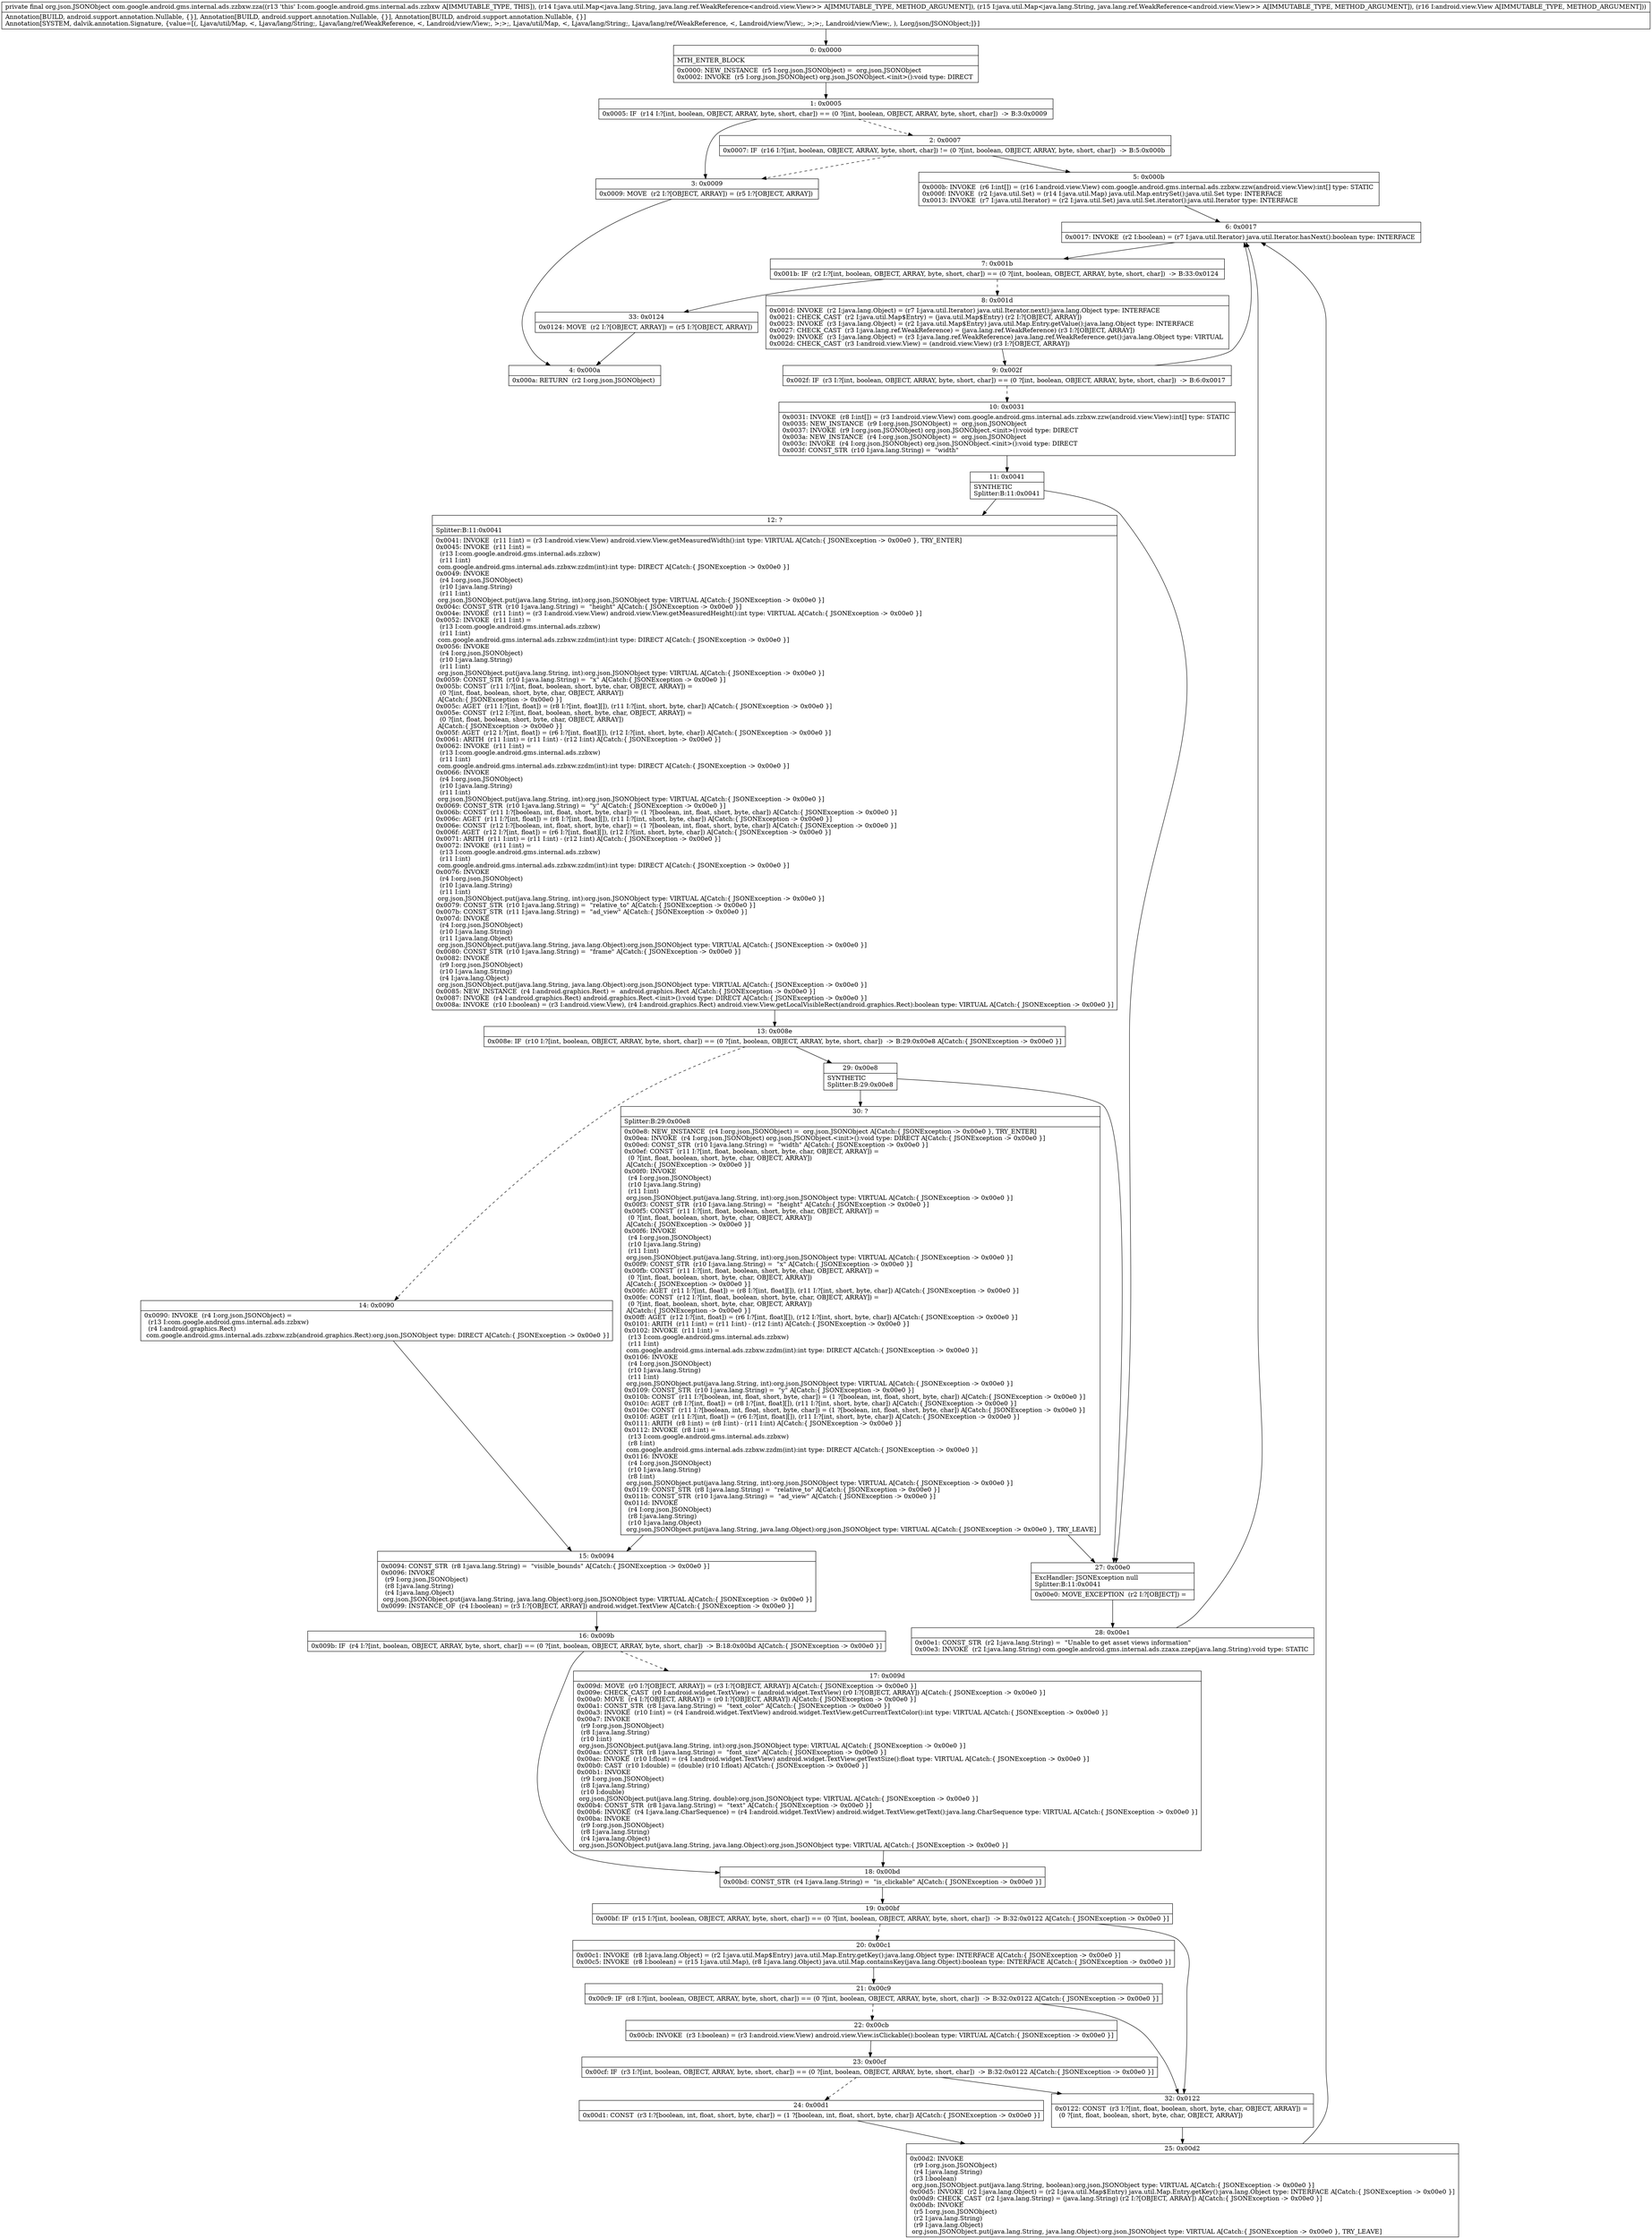 digraph "CFG forcom.google.android.gms.internal.ads.zzbxw.zza(Ljava\/util\/Map;Ljava\/util\/Map;Landroid\/view\/View;)Lorg\/json\/JSONObject;" {
Node_0 [shape=record,label="{0\:\ 0x0000|MTH_ENTER_BLOCK\l|0x0000: NEW_INSTANCE  (r5 I:org.json.JSONObject) =  org.json.JSONObject \l0x0002: INVOKE  (r5 I:org.json.JSONObject) org.json.JSONObject.\<init\>():void type: DIRECT \l}"];
Node_1 [shape=record,label="{1\:\ 0x0005|0x0005: IF  (r14 I:?[int, boolean, OBJECT, ARRAY, byte, short, char]) == (0 ?[int, boolean, OBJECT, ARRAY, byte, short, char])  \-\> B:3:0x0009 \l}"];
Node_2 [shape=record,label="{2\:\ 0x0007|0x0007: IF  (r16 I:?[int, boolean, OBJECT, ARRAY, byte, short, char]) != (0 ?[int, boolean, OBJECT, ARRAY, byte, short, char])  \-\> B:5:0x000b \l}"];
Node_3 [shape=record,label="{3\:\ 0x0009|0x0009: MOVE  (r2 I:?[OBJECT, ARRAY]) = (r5 I:?[OBJECT, ARRAY]) \l}"];
Node_4 [shape=record,label="{4\:\ 0x000a|0x000a: RETURN  (r2 I:org.json.JSONObject) \l}"];
Node_5 [shape=record,label="{5\:\ 0x000b|0x000b: INVOKE  (r6 I:int[]) = (r16 I:android.view.View) com.google.android.gms.internal.ads.zzbxw.zzw(android.view.View):int[] type: STATIC \l0x000f: INVOKE  (r2 I:java.util.Set) = (r14 I:java.util.Map) java.util.Map.entrySet():java.util.Set type: INTERFACE \l0x0013: INVOKE  (r7 I:java.util.Iterator) = (r2 I:java.util.Set) java.util.Set.iterator():java.util.Iterator type: INTERFACE \l}"];
Node_6 [shape=record,label="{6\:\ 0x0017|0x0017: INVOKE  (r2 I:boolean) = (r7 I:java.util.Iterator) java.util.Iterator.hasNext():boolean type: INTERFACE \l}"];
Node_7 [shape=record,label="{7\:\ 0x001b|0x001b: IF  (r2 I:?[int, boolean, OBJECT, ARRAY, byte, short, char]) == (0 ?[int, boolean, OBJECT, ARRAY, byte, short, char])  \-\> B:33:0x0124 \l}"];
Node_8 [shape=record,label="{8\:\ 0x001d|0x001d: INVOKE  (r2 I:java.lang.Object) = (r7 I:java.util.Iterator) java.util.Iterator.next():java.lang.Object type: INTERFACE \l0x0021: CHECK_CAST  (r2 I:java.util.Map$Entry) = (java.util.Map$Entry) (r2 I:?[OBJECT, ARRAY]) \l0x0023: INVOKE  (r3 I:java.lang.Object) = (r2 I:java.util.Map$Entry) java.util.Map.Entry.getValue():java.lang.Object type: INTERFACE \l0x0027: CHECK_CAST  (r3 I:java.lang.ref.WeakReference) = (java.lang.ref.WeakReference) (r3 I:?[OBJECT, ARRAY]) \l0x0029: INVOKE  (r3 I:java.lang.Object) = (r3 I:java.lang.ref.WeakReference) java.lang.ref.WeakReference.get():java.lang.Object type: VIRTUAL \l0x002d: CHECK_CAST  (r3 I:android.view.View) = (android.view.View) (r3 I:?[OBJECT, ARRAY]) \l}"];
Node_9 [shape=record,label="{9\:\ 0x002f|0x002f: IF  (r3 I:?[int, boolean, OBJECT, ARRAY, byte, short, char]) == (0 ?[int, boolean, OBJECT, ARRAY, byte, short, char])  \-\> B:6:0x0017 \l}"];
Node_10 [shape=record,label="{10\:\ 0x0031|0x0031: INVOKE  (r8 I:int[]) = (r3 I:android.view.View) com.google.android.gms.internal.ads.zzbxw.zzw(android.view.View):int[] type: STATIC \l0x0035: NEW_INSTANCE  (r9 I:org.json.JSONObject) =  org.json.JSONObject \l0x0037: INVOKE  (r9 I:org.json.JSONObject) org.json.JSONObject.\<init\>():void type: DIRECT \l0x003a: NEW_INSTANCE  (r4 I:org.json.JSONObject) =  org.json.JSONObject \l0x003c: INVOKE  (r4 I:org.json.JSONObject) org.json.JSONObject.\<init\>():void type: DIRECT \l0x003f: CONST_STR  (r10 I:java.lang.String) =  \"width\" \l}"];
Node_11 [shape=record,label="{11\:\ 0x0041|SYNTHETIC\lSplitter:B:11:0x0041\l}"];
Node_12 [shape=record,label="{12\:\ ?|Splitter:B:11:0x0041\l|0x0041: INVOKE  (r11 I:int) = (r3 I:android.view.View) android.view.View.getMeasuredWidth():int type: VIRTUAL A[Catch:\{ JSONException \-\> 0x00e0 \}, TRY_ENTER]\l0x0045: INVOKE  (r11 I:int) = \l  (r13 I:com.google.android.gms.internal.ads.zzbxw)\l  (r11 I:int)\l com.google.android.gms.internal.ads.zzbxw.zzdm(int):int type: DIRECT A[Catch:\{ JSONException \-\> 0x00e0 \}]\l0x0049: INVOKE  \l  (r4 I:org.json.JSONObject)\l  (r10 I:java.lang.String)\l  (r11 I:int)\l org.json.JSONObject.put(java.lang.String, int):org.json.JSONObject type: VIRTUAL A[Catch:\{ JSONException \-\> 0x00e0 \}]\l0x004c: CONST_STR  (r10 I:java.lang.String) =  \"height\" A[Catch:\{ JSONException \-\> 0x00e0 \}]\l0x004e: INVOKE  (r11 I:int) = (r3 I:android.view.View) android.view.View.getMeasuredHeight():int type: VIRTUAL A[Catch:\{ JSONException \-\> 0x00e0 \}]\l0x0052: INVOKE  (r11 I:int) = \l  (r13 I:com.google.android.gms.internal.ads.zzbxw)\l  (r11 I:int)\l com.google.android.gms.internal.ads.zzbxw.zzdm(int):int type: DIRECT A[Catch:\{ JSONException \-\> 0x00e0 \}]\l0x0056: INVOKE  \l  (r4 I:org.json.JSONObject)\l  (r10 I:java.lang.String)\l  (r11 I:int)\l org.json.JSONObject.put(java.lang.String, int):org.json.JSONObject type: VIRTUAL A[Catch:\{ JSONException \-\> 0x00e0 \}]\l0x0059: CONST_STR  (r10 I:java.lang.String) =  \"x\" A[Catch:\{ JSONException \-\> 0x00e0 \}]\l0x005b: CONST  (r11 I:?[int, float, boolean, short, byte, char, OBJECT, ARRAY]) = \l  (0 ?[int, float, boolean, short, byte, char, OBJECT, ARRAY])\l A[Catch:\{ JSONException \-\> 0x00e0 \}]\l0x005c: AGET  (r11 I:?[int, float]) = (r8 I:?[int, float][]), (r11 I:?[int, short, byte, char]) A[Catch:\{ JSONException \-\> 0x00e0 \}]\l0x005e: CONST  (r12 I:?[int, float, boolean, short, byte, char, OBJECT, ARRAY]) = \l  (0 ?[int, float, boolean, short, byte, char, OBJECT, ARRAY])\l A[Catch:\{ JSONException \-\> 0x00e0 \}]\l0x005f: AGET  (r12 I:?[int, float]) = (r6 I:?[int, float][]), (r12 I:?[int, short, byte, char]) A[Catch:\{ JSONException \-\> 0x00e0 \}]\l0x0061: ARITH  (r11 I:int) = (r11 I:int) \- (r12 I:int) A[Catch:\{ JSONException \-\> 0x00e0 \}]\l0x0062: INVOKE  (r11 I:int) = \l  (r13 I:com.google.android.gms.internal.ads.zzbxw)\l  (r11 I:int)\l com.google.android.gms.internal.ads.zzbxw.zzdm(int):int type: DIRECT A[Catch:\{ JSONException \-\> 0x00e0 \}]\l0x0066: INVOKE  \l  (r4 I:org.json.JSONObject)\l  (r10 I:java.lang.String)\l  (r11 I:int)\l org.json.JSONObject.put(java.lang.String, int):org.json.JSONObject type: VIRTUAL A[Catch:\{ JSONException \-\> 0x00e0 \}]\l0x0069: CONST_STR  (r10 I:java.lang.String) =  \"y\" A[Catch:\{ JSONException \-\> 0x00e0 \}]\l0x006b: CONST  (r11 I:?[boolean, int, float, short, byte, char]) = (1 ?[boolean, int, float, short, byte, char]) A[Catch:\{ JSONException \-\> 0x00e0 \}]\l0x006c: AGET  (r11 I:?[int, float]) = (r8 I:?[int, float][]), (r11 I:?[int, short, byte, char]) A[Catch:\{ JSONException \-\> 0x00e0 \}]\l0x006e: CONST  (r12 I:?[boolean, int, float, short, byte, char]) = (1 ?[boolean, int, float, short, byte, char]) A[Catch:\{ JSONException \-\> 0x00e0 \}]\l0x006f: AGET  (r12 I:?[int, float]) = (r6 I:?[int, float][]), (r12 I:?[int, short, byte, char]) A[Catch:\{ JSONException \-\> 0x00e0 \}]\l0x0071: ARITH  (r11 I:int) = (r11 I:int) \- (r12 I:int) A[Catch:\{ JSONException \-\> 0x00e0 \}]\l0x0072: INVOKE  (r11 I:int) = \l  (r13 I:com.google.android.gms.internal.ads.zzbxw)\l  (r11 I:int)\l com.google.android.gms.internal.ads.zzbxw.zzdm(int):int type: DIRECT A[Catch:\{ JSONException \-\> 0x00e0 \}]\l0x0076: INVOKE  \l  (r4 I:org.json.JSONObject)\l  (r10 I:java.lang.String)\l  (r11 I:int)\l org.json.JSONObject.put(java.lang.String, int):org.json.JSONObject type: VIRTUAL A[Catch:\{ JSONException \-\> 0x00e0 \}]\l0x0079: CONST_STR  (r10 I:java.lang.String) =  \"relative_to\" A[Catch:\{ JSONException \-\> 0x00e0 \}]\l0x007b: CONST_STR  (r11 I:java.lang.String) =  \"ad_view\" A[Catch:\{ JSONException \-\> 0x00e0 \}]\l0x007d: INVOKE  \l  (r4 I:org.json.JSONObject)\l  (r10 I:java.lang.String)\l  (r11 I:java.lang.Object)\l org.json.JSONObject.put(java.lang.String, java.lang.Object):org.json.JSONObject type: VIRTUAL A[Catch:\{ JSONException \-\> 0x00e0 \}]\l0x0080: CONST_STR  (r10 I:java.lang.String) =  \"frame\" A[Catch:\{ JSONException \-\> 0x00e0 \}]\l0x0082: INVOKE  \l  (r9 I:org.json.JSONObject)\l  (r10 I:java.lang.String)\l  (r4 I:java.lang.Object)\l org.json.JSONObject.put(java.lang.String, java.lang.Object):org.json.JSONObject type: VIRTUAL A[Catch:\{ JSONException \-\> 0x00e0 \}]\l0x0085: NEW_INSTANCE  (r4 I:android.graphics.Rect) =  android.graphics.Rect A[Catch:\{ JSONException \-\> 0x00e0 \}]\l0x0087: INVOKE  (r4 I:android.graphics.Rect) android.graphics.Rect.\<init\>():void type: DIRECT A[Catch:\{ JSONException \-\> 0x00e0 \}]\l0x008a: INVOKE  (r10 I:boolean) = (r3 I:android.view.View), (r4 I:android.graphics.Rect) android.view.View.getLocalVisibleRect(android.graphics.Rect):boolean type: VIRTUAL A[Catch:\{ JSONException \-\> 0x00e0 \}]\l}"];
Node_13 [shape=record,label="{13\:\ 0x008e|0x008e: IF  (r10 I:?[int, boolean, OBJECT, ARRAY, byte, short, char]) == (0 ?[int, boolean, OBJECT, ARRAY, byte, short, char])  \-\> B:29:0x00e8 A[Catch:\{ JSONException \-\> 0x00e0 \}]\l}"];
Node_14 [shape=record,label="{14\:\ 0x0090|0x0090: INVOKE  (r4 I:org.json.JSONObject) = \l  (r13 I:com.google.android.gms.internal.ads.zzbxw)\l  (r4 I:android.graphics.Rect)\l com.google.android.gms.internal.ads.zzbxw.zzb(android.graphics.Rect):org.json.JSONObject type: DIRECT A[Catch:\{ JSONException \-\> 0x00e0 \}]\l}"];
Node_15 [shape=record,label="{15\:\ 0x0094|0x0094: CONST_STR  (r8 I:java.lang.String) =  \"visible_bounds\" A[Catch:\{ JSONException \-\> 0x00e0 \}]\l0x0096: INVOKE  \l  (r9 I:org.json.JSONObject)\l  (r8 I:java.lang.String)\l  (r4 I:java.lang.Object)\l org.json.JSONObject.put(java.lang.String, java.lang.Object):org.json.JSONObject type: VIRTUAL A[Catch:\{ JSONException \-\> 0x00e0 \}]\l0x0099: INSTANCE_OF  (r4 I:boolean) = (r3 I:?[OBJECT, ARRAY]) android.widget.TextView A[Catch:\{ JSONException \-\> 0x00e0 \}]\l}"];
Node_16 [shape=record,label="{16\:\ 0x009b|0x009b: IF  (r4 I:?[int, boolean, OBJECT, ARRAY, byte, short, char]) == (0 ?[int, boolean, OBJECT, ARRAY, byte, short, char])  \-\> B:18:0x00bd A[Catch:\{ JSONException \-\> 0x00e0 \}]\l}"];
Node_17 [shape=record,label="{17\:\ 0x009d|0x009d: MOVE  (r0 I:?[OBJECT, ARRAY]) = (r3 I:?[OBJECT, ARRAY]) A[Catch:\{ JSONException \-\> 0x00e0 \}]\l0x009e: CHECK_CAST  (r0 I:android.widget.TextView) = (android.widget.TextView) (r0 I:?[OBJECT, ARRAY]) A[Catch:\{ JSONException \-\> 0x00e0 \}]\l0x00a0: MOVE  (r4 I:?[OBJECT, ARRAY]) = (r0 I:?[OBJECT, ARRAY]) A[Catch:\{ JSONException \-\> 0x00e0 \}]\l0x00a1: CONST_STR  (r8 I:java.lang.String) =  \"text_color\" A[Catch:\{ JSONException \-\> 0x00e0 \}]\l0x00a3: INVOKE  (r10 I:int) = (r4 I:android.widget.TextView) android.widget.TextView.getCurrentTextColor():int type: VIRTUAL A[Catch:\{ JSONException \-\> 0x00e0 \}]\l0x00a7: INVOKE  \l  (r9 I:org.json.JSONObject)\l  (r8 I:java.lang.String)\l  (r10 I:int)\l org.json.JSONObject.put(java.lang.String, int):org.json.JSONObject type: VIRTUAL A[Catch:\{ JSONException \-\> 0x00e0 \}]\l0x00aa: CONST_STR  (r8 I:java.lang.String) =  \"font_size\" A[Catch:\{ JSONException \-\> 0x00e0 \}]\l0x00ac: INVOKE  (r10 I:float) = (r4 I:android.widget.TextView) android.widget.TextView.getTextSize():float type: VIRTUAL A[Catch:\{ JSONException \-\> 0x00e0 \}]\l0x00b0: CAST  (r10 I:double) = (double) (r10 I:float) A[Catch:\{ JSONException \-\> 0x00e0 \}]\l0x00b1: INVOKE  \l  (r9 I:org.json.JSONObject)\l  (r8 I:java.lang.String)\l  (r10 I:double)\l org.json.JSONObject.put(java.lang.String, double):org.json.JSONObject type: VIRTUAL A[Catch:\{ JSONException \-\> 0x00e0 \}]\l0x00b4: CONST_STR  (r8 I:java.lang.String) =  \"text\" A[Catch:\{ JSONException \-\> 0x00e0 \}]\l0x00b6: INVOKE  (r4 I:java.lang.CharSequence) = (r4 I:android.widget.TextView) android.widget.TextView.getText():java.lang.CharSequence type: VIRTUAL A[Catch:\{ JSONException \-\> 0x00e0 \}]\l0x00ba: INVOKE  \l  (r9 I:org.json.JSONObject)\l  (r8 I:java.lang.String)\l  (r4 I:java.lang.Object)\l org.json.JSONObject.put(java.lang.String, java.lang.Object):org.json.JSONObject type: VIRTUAL A[Catch:\{ JSONException \-\> 0x00e0 \}]\l}"];
Node_18 [shape=record,label="{18\:\ 0x00bd|0x00bd: CONST_STR  (r4 I:java.lang.String) =  \"is_clickable\" A[Catch:\{ JSONException \-\> 0x00e0 \}]\l}"];
Node_19 [shape=record,label="{19\:\ 0x00bf|0x00bf: IF  (r15 I:?[int, boolean, OBJECT, ARRAY, byte, short, char]) == (0 ?[int, boolean, OBJECT, ARRAY, byte, short, char])  \-\> B:32:0x0122 A[Catch:\{ JSONException \-\> 0x00e0 \}]\l}"];
Node_20 [shape=record,label="{20\:\ 0x00c1|0x00c1: INVOKE  (r8 I:java.lang.Object) = (r2 I:java.util.Map$Entry) java.util.Map.Entry.getKey():java.lang.Object type: INTERFACE A[Catch:\{ JSONException \-\> 0x00e0 \}]\l0x00c5: INVOKE  (r8 I:boolean) = (r15 I:java.util.Map), (r8 I:java.lang.Object) java.util.Map.containsKey(java.lang.Object):boolean type: INTERFACE A[Catch:\{ JSONException \-\> 0x00e0 \}]\l}"];
Node_21 [shape=record,label="{21\:\ 0x00c9|0x00c9: IF  (r8 I:?[int, boolean, OBJECT, ARRAY, byte, short, char]) == (0 ?[int, boolean, OBJECT, ARRAY, byte, short, char])  \-\> B:32:0x0122 A[Catch:\{ JSONException \-\> 0x00e0 \}]\l}"];
Node_22 [shape=record,label="{22\:\ 0x00cb|0x00cb: INVOKE  (r3 I:boolean) = (r3 I:android.view.View) android.view.View.isClickable():boolean type: VIRTUAL A[Catch:\{ JSONException \-\> 0x00e0 \}]\l}"];
Node_23 [shape=record,label="{23\:\ 0x00cf|0x00cf: IF  (r3 I:?[int, boolean, OBJECT, ARRAY, byte, short, char]) == (0 ?[int, boolean, OBJECT, ARRAY, byte, short, char])  \-\> B:32:0x0122 A[Catch:\{ JSONException \-\> 0x00e0 \}]\l}"];
Node_24 [shape=record,label="{24\:\ 0x00d1|0x00d1: CONST  (r3 I:?[boolean, int, float, short, byte, char]) = (1 ?[boolean, int, float, short, byte, char]) A[Catch:\{ JSONException \-\> 0x00e0 \}]\l}"];
Node_25 [shape=record,label="{25\:\ 0x00d2|0x00d2: INVOKE  \l  (r9 I:org.json.JSONObject)\l  (r4 I:java.lang.String)\l  (r3 I:boolean)\l org.json.JSONObject.put(java.lang.String, boolean):org.json.JSONObject type: VIRTUAL A[Catch:\{ JSONException \-\> 0x00e0 \}]\l0x00d5: INVOKE  (r2 I:java.lang.Object) = (r2 I:java.util.Map$Entry) java.util.Map.Entry.getKey():java.lang.Object type: INTERFACE A[Catch:\{ JSONException \-\> 0x00e0 \}]\l0x00d9: CHECK_CAST  (r2 I:java.lang.String) = (java.lang.String) (r2 I:?[OBJECT, ARRAY]) A[Catch:\{ JSONException \-\> 0x00e0 \}]\l0x00db: INVOKE  \l  (r5 I:org.json.JSONObject)\l  (r2 I:java.lang.String)\l  (r9 I:java.lang.Object)\l org.json.JSONObject.put(java.lang.String, java.lang.Object):org.json.JSONObject type: VIRTUAL A[Catch:\{ JSONException \-\> 0x00e0 \}, TRY_LEAVE]\l}"];
Node_27 [shape=record,label="{27\:\ 0x00e0|ExcHandler: JSONException null\lSplitter:B:11:0x0041\l|0x00e0: MOVE_EXCEPTION  (r2 I:?[OBJECT]) =  \l}"];
Node_28 [shape=record,label="{28\:\ 0x00e1|0x00e1: CONST_STR  (r2 I:java.lang.String) =  \"Unable to get asset views information\" \l0x00e3: INVOKE  (r2 I:java.lang.String) com.google.android.gms.internal.ads.zzaxa.zzep(java.lang.String):void type: STATIC \l}"];
Node_29 [shape=record,label="{29\:\ 0x00e8|SYNTHETIC\lSplitter:B:29:0x00e8\l}"];
Node_30 [shape=record,label="{30\:\ ?|Splitter:B:29:0x00e8\l|0x00e8: NEW_INSTANCE  (r4 I:org.json.JSONObject) =  org.json.JSONObject A[Catch:\{ JSONException \-\> 0x00e0 \}, TRY_ENTER]\l0x00ea: INVOKE  (r4 I:org.json.JSONObject) org.json.JSONObject.\<init\>():void type: DIRECT A[Catch:\{ JSONException \-\> 0x00e0 \}]\l0x00ed: CONST_STR  (r10 I:java.lang.String) =  \"width\" A[Catch:\{ JSONException \-\> 0x00e0 \}]\l0x00ef: CONST  (r11 I:?[int, float, boolean, short, byte, char, OBJECT, ARRAY]) = \l  (0 ?[int, float, boolean, short, byte, char, OBJECT, ARRAY])\l A[Catch:\{ JSONException \-\> 0x00e0 \}]\l0x00f0: INVOKE  \l  (r4 I:org.json.JSONObject)\l  (r10 I:java.lang.String)\l  (r11 I:int)\l org.json.JSONObject.put(java.lang.String, int):org.json.JSONObject type: VIRTUAL A[Catch:\{ JSONException \-\> 0x00e0 \}]\l0x00f3: CONST_STR  (r10 I:java.lang.String) =  \"height\" A[Catch:\{ JSONException \-\> 0x00e0 \}]\l0x00f5: CONST  (r11 I:?[int, float, boolean, short, byte, char, OBJECT, ARRAY]) = \l  (0 ?[int, float, boolean, short, byte, char, OBJECT, ARRAY])\l A[Catch:\{ JSONException \-\> 0x00e0 \}]\l0x00f6: INVOKE  \l  (r4 I:org.json.JSONObject)\l  (r10 I:java.lang.String)\l  (r11 I:int)\l org.json.JSONObject.put(java.lang.String, int):org.json.JSONObject type: VIRTUAL A[Catch:\{ JSONException \-\> 0x00e0 \}]\l0x00f9: CONST_STR  (r10 I:java.lang.String) =  \"x\" A[Catch:\{ JSONException \-\> 0x00e0 \}]\l0x00fb: CONST  (r11 I:?[int, float, boolean, short, byte, char, OBJECT, ARRAY]) = \l  (0 ?[int, float, boolean, short, byte, char, OBJECT, ARRAY])\l A[Catch:\{ JSONException \-\> 0x00e0 \}]\l0x00fc: AGET  (r11 I:?[int, float]) = (r8 I:?[int, float][]), (r11 I:?[int, short, byte, char]) A[Catch:\{ JSONException \-\> 0x00e0 \}]\l0x00fe: CONST  (r12 I:?[int, float, boolean, short, byte, char, OBJECT, ARRAY]) = \l  (0 ?[int, float, boolean, short, byte, char, OBJECT, ARRAY])\l A[Catch:\{ JSONException \-\> 0x00e0 \}]\l0x00ff: AGET  (r12 I:?[int, float]) = (r6 I:?[int, float][]), (r12 I:?[int, short, byte, char]) A[Catch:\{ JSONException \-\> 0x00e0 \}]\l0x0101: ARITH  (r11 I:int) = (r11 I:int) \- (r12 I:int) A[Catch:\{ JSONException \-\> 0x00e0 \}]\l0x0102: INVOKE  (r11 I:int) = \l  (r13 I:com.google.android.gms.internal.ads.zzbxw)\l  (r11 I:int)\l com.google.android.gms.internal.ads.zzbxw.zzdm(int):int type: DIRECT A[Catch:\{ JSONException \-\> 0x00e0 \}]\l0x0106: INVOKE  \l  (r4 I:org.json.JSONObject)\l  (r10 I:java.lang.String)\l  (r11 I:int)\l org.json.JSONObject.put(java.lang.String, int):org.json.JSONObject type: VIRTUAL A[Catch:\{ JSONException \-\> 0x00e0 \}]\l0x0109: CONST_STR  (r10 I:java.lang.String) =  \"y\" A[Catch:\{ JSONException \-\> 0x00e0 \}]\l0x010b: CONST  (r11 I:?[boolean, int, float, short, byte, char]) = (1 ?[boolean, int, float, short, byte, char]) A[Catch:\{ JSONException \-\> 0x00e0 \}]\l0x010c: AGET  (r8 I:?[int, float]) = (r8 I:?[int, float][]), (r11 I:?[int, short, byte, char]) A[Catch:\{ JSONException \-\> 0x00e0 \}]\l0x010e: CONST  (r11 I:?[boolean, int, float, short, byte, char]) = (1 ?[boolean, int, float, short, byte, char]) A[Catch:\{ JSONException \-\> 0x00e0 \}]\l0x010f: AGET  (r11 I:?[int, float]) = (r6 I:?[int, float][]), (r11 I:?[int, short, byte, char]) A[Catch:\{ JSONException \-\> 0x00e0 \}]\l0x0111: ARITH  (r8 I:int) = (r8 I:int) \- (r11 I:int) A[Catch:\{ JSONException \-\> 0x00e0 \}]\l0x0112: INVOKE  (r8 I:int) = \l  (r13 I:com.google.android.gms.internal.ads.zzbxw)\l  (r8 I:int)\l com.google.android.gms.internal.ads.zzbxw.zzdm(int):int type: DIRECT A[Catch:\{ JSONException \-\> 0x00e0 \}]\l0x0116: INVOKE  \l  (r4 I:org.json.JSONObject)\l  (r10 I:java.lang.String)\l  (r8 I:int)\l org.json.JSONObject.put(java.lang.String, int):org.json.JSONObject type: VIRTUAL A[Catch:\{ JSONException \-\> 0x00e0 \}]\l0x0119: CONST_STR  (r8 I:java.lang.String) =  \"relative_to\" A[Catch:\{ JSONException \-\> 0x00e0 \}]\l0x011b: CONST_STR  (r10 I:java.lang.String) =  \"ad_view\" A[Catch:\{ JSONException \-\> 0x00e0 \}]\l0x011d: INVOKE  \l  (r4 I:org.json.JSONObject)\l  (r8 I:java.lang.String)\l  (r10 I:java.lang.Object)\l org.json.JSONObject.put(java.lang.String, java.lang.Object):org.json.JSONObject type: VIRTUAL A[Catch:\{ JSONException \-\> 0x00e0 \}, TRY_LEAVE]\l}"];
Node_32 [shape=record,label="{32\:\ 0x0122|0x0122: CONST  (r3 I:?[int, float, boolean, short, byte, char, OBJECT, ARRAY]) = \l  (0 ?[int, float, boolean, short, byte, char, OBJECT, ARRAY])\l \l}"];
Node_33 [shape=record,label="{33\:\ 0x0124|0x0124: MOVE  (r2 I:?[OBJECT, ARRAY]) = (r5 I:?[OBJECT, ARRAY]) \l}"];
MethodNode[shape=record,label="{private final org.json.JSONObject com.google.android.gms.internal.ads.zzbxw.zza((r13 'this' I:com.google.android.gms.internal.ads.zzbxw A[IMMUTABLE_TYPE, THIS]), (r14 I:java.util.Map\<java.lang.String, java.lang.ref.WeakReference\<android.view.View\>\> A[IMMUTABLE_TYPE, METHOD_ARGUMENT]), (r15 I:java.util.Map\<java.lang.String, java.lang.ref.WeakReference\<android.view.View\>\> A[IMMUTABLE_TYPE, METHOD_ARGUMENT]), (r16 I:android.view.View A[IMMUTABLE_TYPE, METHOD_ARGUMENT]))  | Annotation[BUILD, android.support.annotation.Nullable, \{\}], Annotation[BUILD, android.support.annotation.Nullable, \{\}], Annotation[BUILD, android.support.annotation.Nullable, \{\}]\lAnnotation[SYSTEM, dalvik.annotation.Signature, \{value=[(, Ljava\/util\/Map, \<, Ljava\/lang\/String;, Ljava\/lang\/ref\/WeakReference, \<, Landroid\/view\/View;, \>;\>;, Ljava\/util\/Map, \<, Ljava\/lang\/String;, Ljava\/lang\/ref\/WeakReference, \<, Landroid\/view\/View;, \>;\>;, Landroid\/view\/View;, ), Lorg\/json\/JSONObject;]\}]\l}"];
MethodNode -> Node_0;
Node_0 -> Node_1;
Node_1 -> Node_2[style=dashed];
Node_1 -> Node_3;
Node_2 -> Node_3[style=dashed];
Node_2 -> Node_5;
Node_3 -> Node_4;
Node_5 -> Node_6;
Node_6 -> Node_7;
Node_7 -> Node_8[style=dashed];
Node_7 -> Node_33;
Node_8 -> Node_9;
Node_9 -> Node_6;
Node_9 -> Node_10[style=dashed];
Node_10 -> Node_11;
Node_11 -> Node_12;
Node_11 -> Node_27;
Node_12 -> Node_13;
Node_13 -> Node_14[style=dashed];
Node_13 -> Node_29;
Node_14 -> Node_15;
Node_15 -> Node_16;
Node_16 -> Node_17[style=dashed];
Node_16 -> Node_18;
Node_17 -> Node_18;
Node_18 -> Node_19;
Node_19 -> Node_20[style=dashed];
Node_19 -> Node_32;
Node_20 -> Node_21;
Node_21 -> Node_22[style=dashed];
Node_21 -> Node_32;
Node_22 -> Node_23;
Node_23 -> Node_24[style=dashed];
Node_23 -> Node_32;
Node_24 -> Node_25;
Node_25 -> Node_6;
Node_27 -> Node_28;
Node_28 -> Node_6;
Node_29 -> Node_30;
Node_29 -> Node_27;
Node_30 -> Node_27;
Node_30 -> Node_15;
Node_32 -> Node_25;
Node_33 -> Node_4;
}

